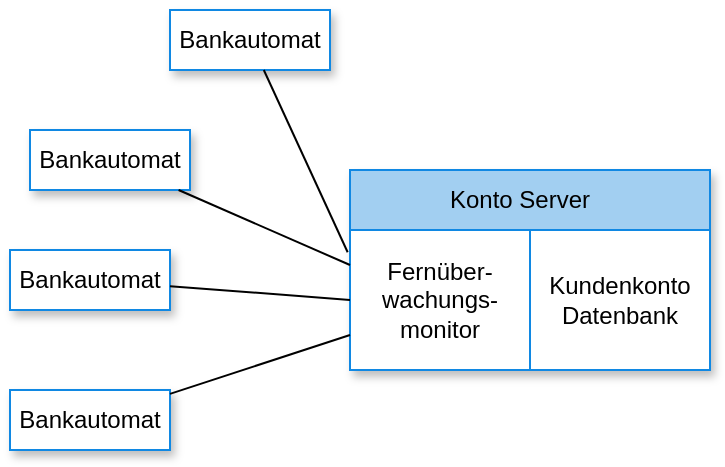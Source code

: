 <mxfile version="16.5.2" type="device"><diagram id="QmcO21uBLosVhp5AGcWZ" name="Page-1"><mxGraphModel dx="1176" dy="605" grid="1" gridSize="10" guides="1" tooltips="1" connect="1" arrows="1" fold="1" page="1" pageScale="1" pageWidth="1169" pageHeight="827" math="0" shadow="0"><root><mxCell id="0"/><mxCell id="1" parent="0"/><mxCell id="eAVr2cg9w9aazINy-_In-52" value="Bankautomat" style="whiteSpace=wrap;html=1;imageAspect=0;fillColor=#FFFFFF;strokeColor=#1088E3;strokeWidth=1;shadow=1;" vertex="1" parent="1"><mxGeometry x="210" y="440" width="80" height="30" as="geometry"/></mxCell><mxCell id="eAVr2cg9w9aazINy-_In-53" value="" style="whiteSpace=wrap;html=1;imageAspect=0;fillColor=#A2CFF1;strokeColor=#1088E3;strokeWidth=1;shadow=1;labelPosition=center;verticalLabelPosition=top;align=center;verticalAlign=bottom;spacingTop=0;" vertex="1" parent="1"><mxGeometry x="380" y="400" width="180" height="100" as="geometry"/></mxCell><mxCell id="eAVr2cg9w9aazINy-_In-58" value="Fernüber-wachungs-monitor" style="whiteSpace=wrap;html=1;imageAspect=0;fillColor=#FFFFFF;strokeColor=#1088E3;strokeWidth=1;shadow=0;labelPosition=center;verticalLabelPosition=middle;align=center;verticalAlign=middle;" vertex="1" parent="1"><mxGeometry x="380" y="430" width="90" height="70" as="geometry"/></mxCell><mxCell id="eAVr2cg9w9aazINy-_In-59" value="Kundenkonto Datenbank" style="whiteSpace=wrap;html=1;imageAspect=0;fillColor=#FFFFFF;strokeColor=#1088E3;strokeWidth=1;shadow=0;labelPosition=center;verticalLabelPosition=middle;align=center;verticalAlign=middle;" vertex="1" parent="1"><mxGeometry x="470" y="430" width="90" height="70" as="geometry"/></mxCell><mxCell id="eAVr2cg9w9aazINy-_In-62" value="Konto Server" style="text;html=1;strokeColor=none;fillColor=none;align=center;verticalAlign=middle;whiteSpace=wrap;rounded=0;shadow=0;" vertex="1" parent="1"><mxGeometry x="425" y="400" width="80" height="30" as="geometry"/></mxCell><mxCell id="eAVr2cg9w9aazINy-_In-63" value="Bankautomat" style="whiteSpace=wrap;html=1;imageAspect=0;fillColor=#FFFFFF;strokeColor=#1088E3;strokeWidth=1;shadow=1;" vertex="1" parent="1"><mxGeometry x="220" y="380" width="80" height="30" as="geometry"/></mxCell><mxCell id="eAVr2cg9w9aazINy-_In-64" value="Bankautomat" style="whiteSpace=wrap;html=1;imageAspect=0;fillColor=#FFFFFF;strokeColor=#1088E3;strokeWidth=1;shadow=1;" vertex="1" parent="1"><mxGeometry x="210" y="510" width="80" height="30" as="geometry"/></mxCell><mxCell id="eAVr2cg9w9aazINy-_In-65" value="Bankautomat" style="whiteSpace=wrap;html=1;imageAspect=0;fillColor=#FFFFFF;strokeColor=#1088E3;strokeWidth=1;shadow=1;" vertex="1" parent="1"><mxGeometry x="290" y="320" width="80" height="30" as="geometry"/></mxCell><mxCell id="eAVr2cg9w9aazINy-_In-66" value="" style="endArrow=none;html=1;rounded=0;exitX=-0.013;exitY=0.159;exitDx=0;exitDy=0;exitPerimeter=0;" edge="1" parent="1" source="eAVr2cg9w9aazINy-_In-58" target="eAVr2cg9w9aazINy-_In-65"><mxGeometry width="50" height="50" relative="1" as="geometry"><mxPoint x="300.004" y="289.996" as="sourcePoint"/><mxPoint x="328.99" y="240.69" as="targetPoint"/></mxGeometry></mxCell><mxCell id="eAVr2cg9w9aazINy-_In-67" value="" style="endArrow=none;html=1;rounded=0;entryX=0;entryY=0.25;entryDx=0;entryDy=0;" edge="1" parent="1" source="eAVr2cg9w9aazINy-_In-63" target="eAVr2cg9w9aazINy-_In-58"><mxGeometry width="50" height="50" relative="1" as="geometry"><mxPoint x="510.114" y="255.746" as="sourcePoint"/><mxPoint x="539.1" y="206.44" as="targetPoint"/></mxGeometry></mxCell><mxCell id="eAVr2cg9w9aazINy-_In-68" value="" style="endArrow=none;html=1;rounded=0;entryX=0;entryY=0.5;entryDx=0;entryDy=0;" edge="1" parent="1" source="eAVr2cg9w9aazINy-_In-52" target="eAVr2cg9w9aazINy-_In-58"><mxGeometry width="50" height="50" relative="1" as="geometry"><mxPoint x="520.114" y="265.746" as="sourcePoint"/><mxPoint x="549.1" y="216.44" as="targetPoint"/></mxGeometry></mxCell><mxCell id="eAVr2cg9w9aazINy-_In-69" value="" style="endArrow=none;html=1;rounded=0;entryX=0;entryY=0.75;entryDx=0;entryDy=0;" edge="1" parent="1" source="eAVr2cg9w9aazINy-_In-64" target="eAVr2cg9w9aazINy-_In-58"><mxGeometry width="50" height="50" relative="1" as="geometry"><mxPoint x="530.114" y="275.746" as="sourcePoint"/><mxPoint x="559.1" y="226.44" as="targetPoint"/></mxGeometry></mxCell></root></mxGraphModel></diagram></mxfile>